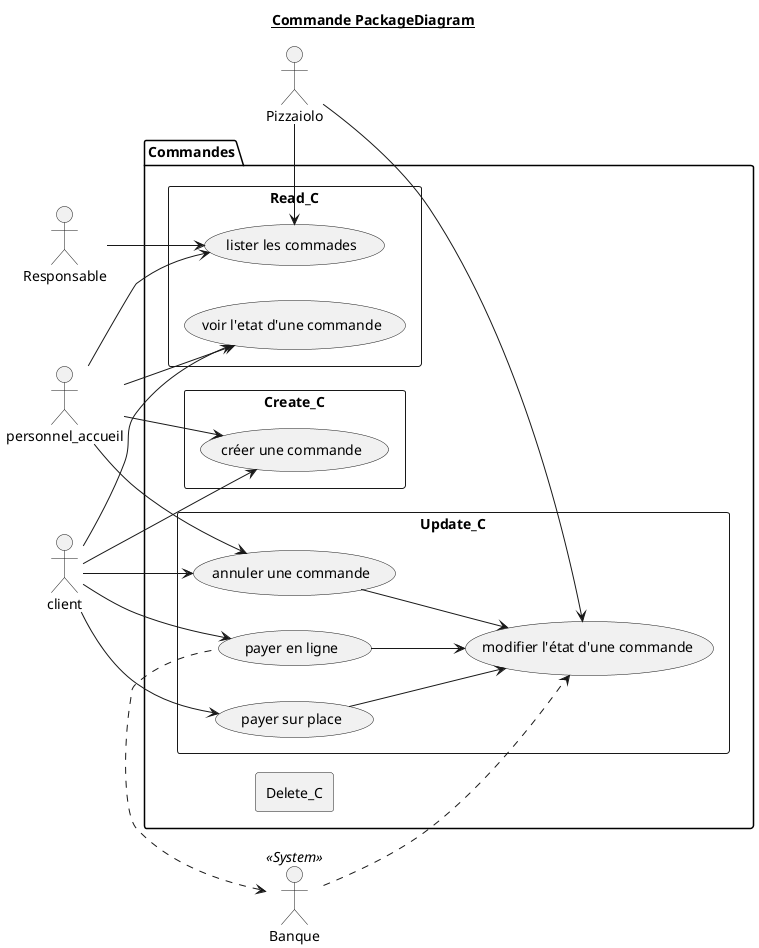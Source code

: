 @startuml 3_Commande_PackageDiagram

title <u>Commande PackageDiagram</u>

actor Responsable as RESP
actor Pizzaiolo as PIZLO
actor personnel_accueil as ACCUEIL
actor client as CUSTOMER
actor Banque <<System>> as BANK

' COMMANDES
package Commandes {
    left to right direction
    rectangle Create_C {
        (créer une commande) AS CREATE_CMD
    }
    rectangle Read_C {
        (voir l'etat d'une commande) AS SHOW_STATE_CMD
        (lister les commades) AS LIST_CMD
    }
    rectangle Update_C {
        (modifier l'état d'une commande) AS MODIFY_STATE_CMD
        (annuler une commande) AS CANCEL_CMD
        (payer sur place) AS PAY_STORE_CMD
        (payer en ligne) AS PAY_ONLINE_CMD
    }
    rectangle Delete_C {
        
    }
}

PAY_ONLINE_CMD --> MODIFY_STATE_CMD
PAY_STORE_CMD --> MODIFY_STATE_CMD
CANCEL_CMD --> MODIFY_STATE_CMD

RESP --> LIST_CMD
PIZLO -l-> LIST_CMD
PIZLO --> MODIFY_STATE_CMD
ACCUEIL --> CREATE_CMD
ACCUEIL --> SHOW_STATE_CMD
ACCUEIL --> LIST_CMD
ACCUEIL --> CANCEL_CMD
CUSTOMER --> CREATE_CMD
CUSTOMER --> SHOW_STATE_CMD
CUSTOMER --> CANCEL_CMD
CUSTOMER --> PAY_STORE_CMD
CUSTOMER --> PAY_ONLINE_CMD
BANK <.r. PAY_ONLINE_CMD
BANK ..> MODIFY_STATE_CMD

@enduml